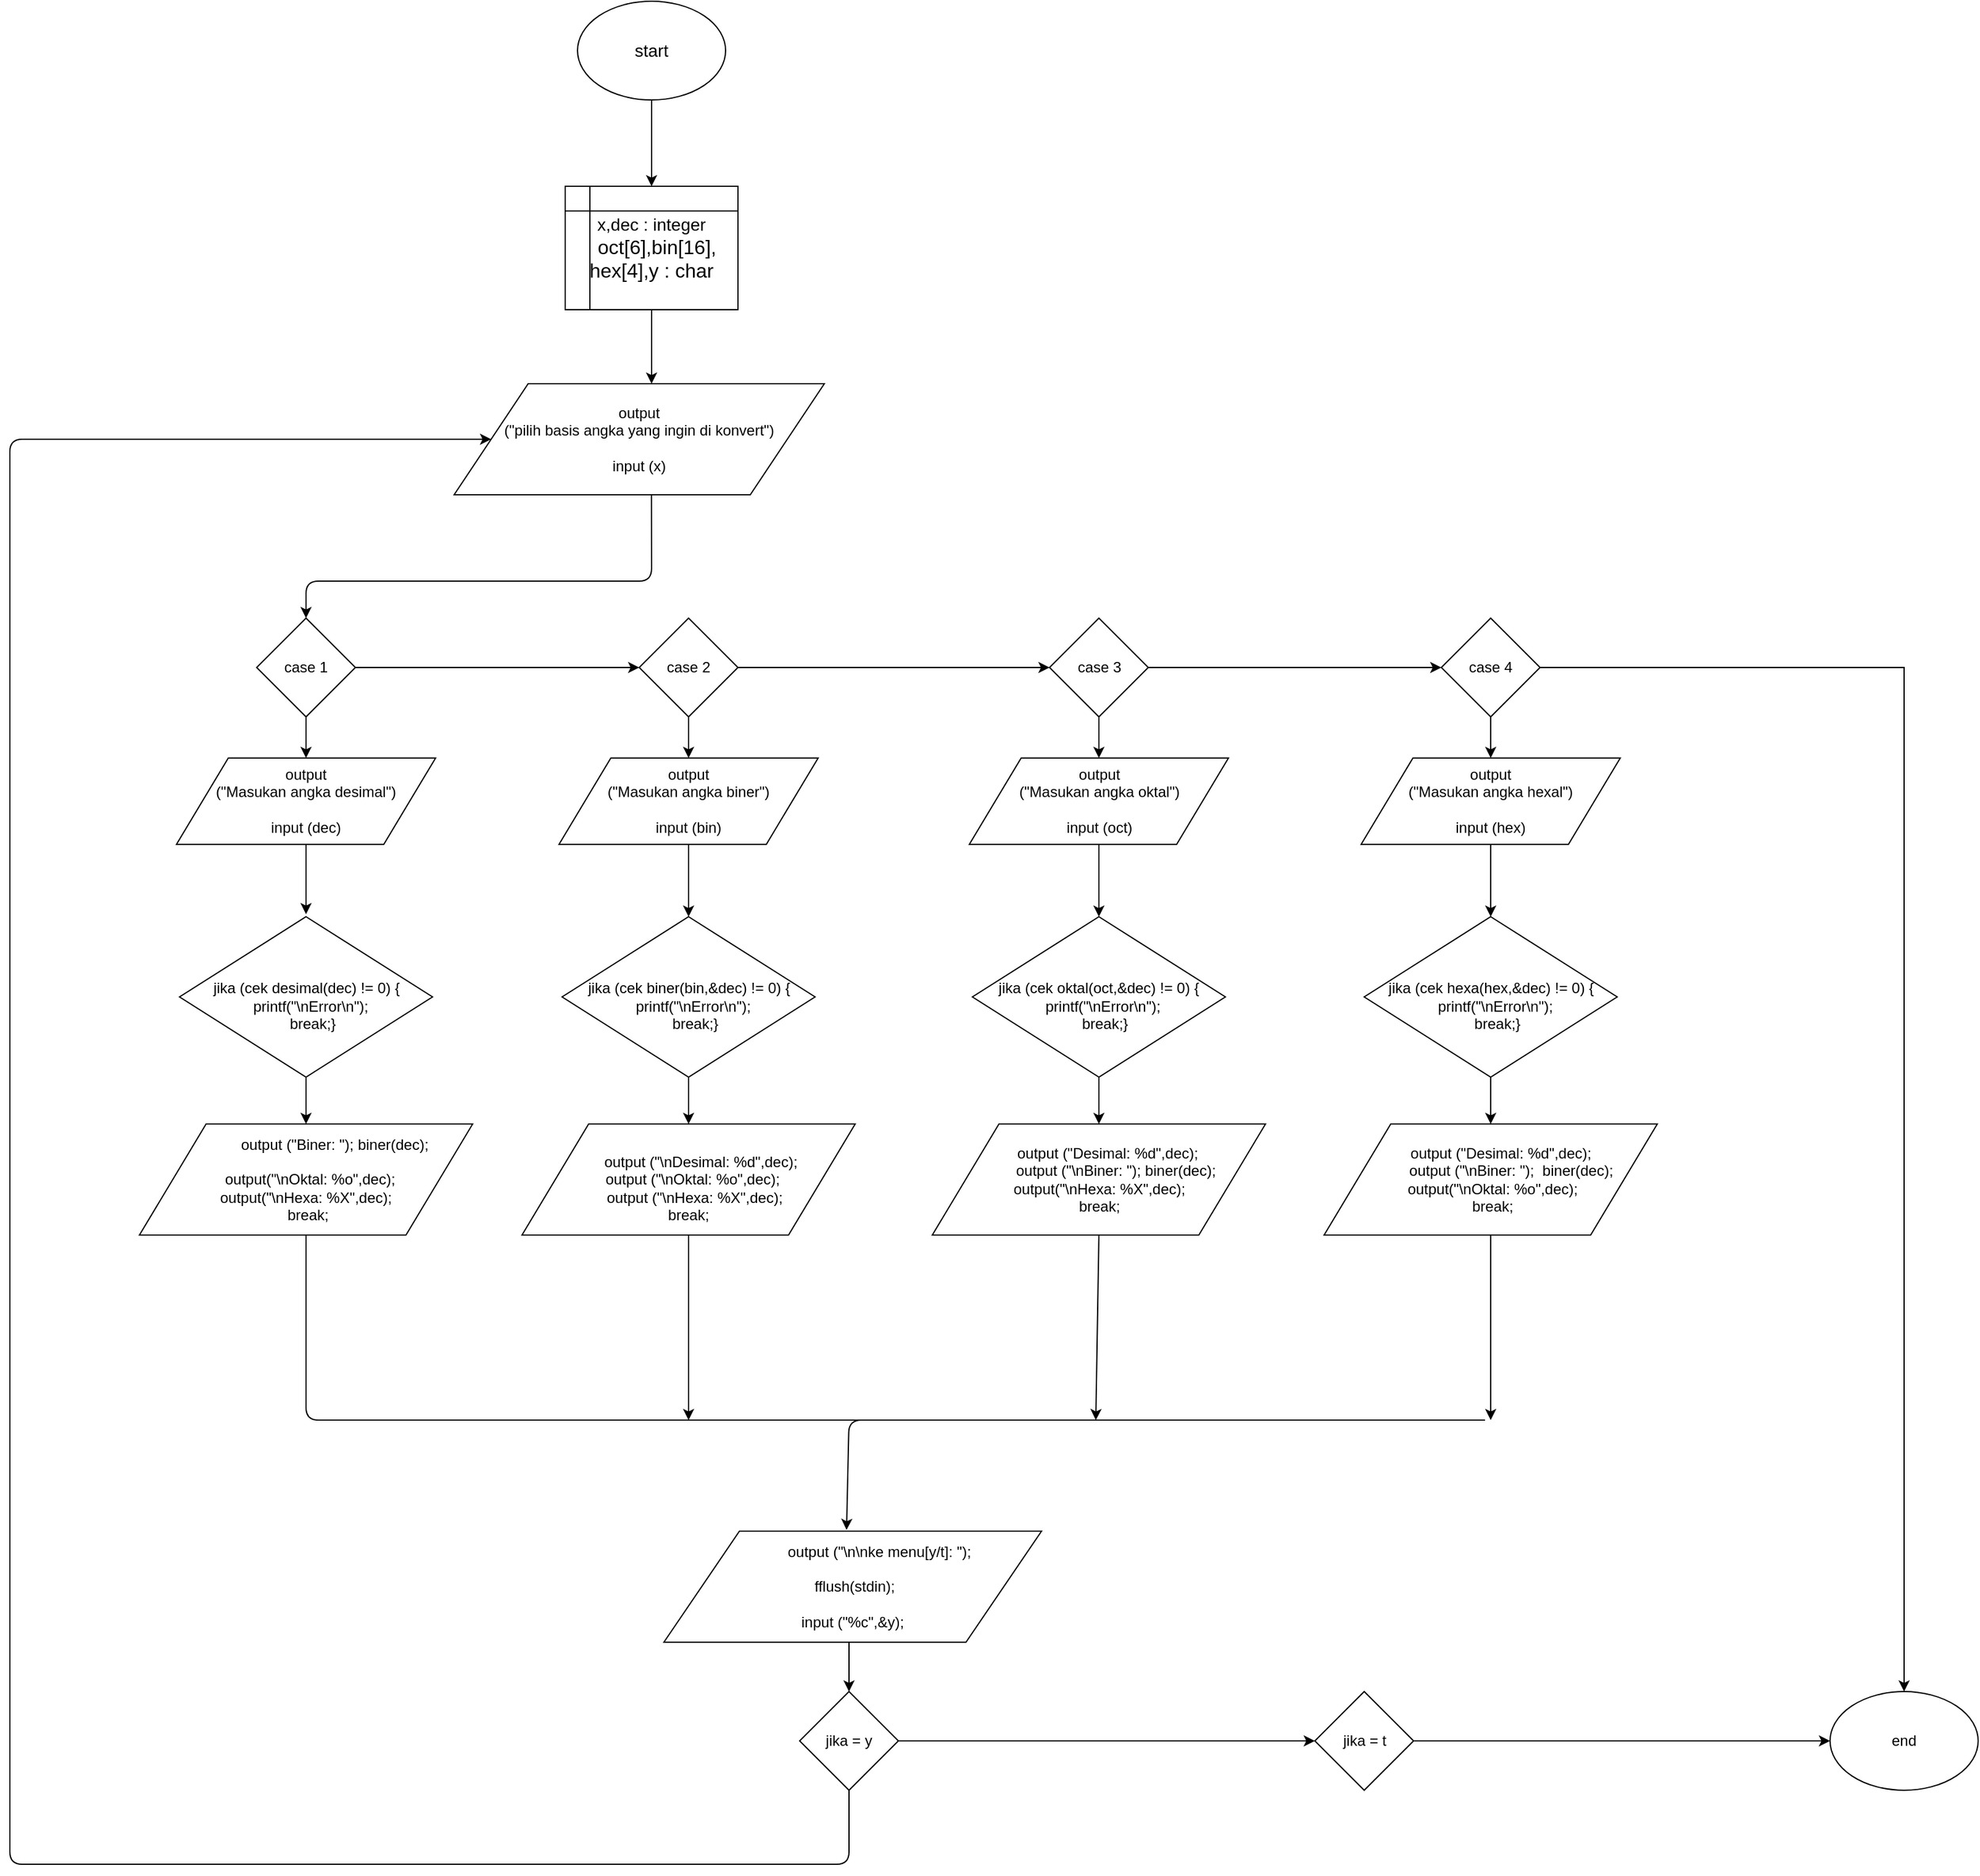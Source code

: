 <mxfile version="10.8.9" type="device"><diagram id="qUw00MQXxMQxmTBngUID" name="Page-1"><mxGraphModel dx="1838" dy="566" grid="1" gridSize="10" guides="1" tooltips="1" connect="1" arrows="1" fold="1" page="1" pageScale="1" pageWidth="850" pageHeight="1100" math="0" shadow="0"><root><mxCell id="0"/><mxCell id="1" parent="0"/><mxCell id="ZIunPGvvlQmCNCzIPluT-1" value="&lt;font style=&quot;font-size: 14px&quot;&gt;start&lt;/font&gt;" style="ellipse;whiteSpace=wrap;html=1;" vertex="1" parent="1"><mxGeometry x="380" y="50" width="120" height="80" as="geometry"/></mxCell><mxCell id="ZIunPGvvlQmCNCzIPluT-2" value="" style="endArrow=classic;html=1;exitX=0.5;exitY=1;exitDx=0;exitDy=0;" edge="1" parent="1" source="ZIunPGvvlQmCNCzIPluT-1"><mxGeometry width="50" height="50" relative="1" as="geometry"><mxPoint x="380" y="200" as="sourcePoint"/><mxPoint x="440" y="200" as="targetPoint"/></mxGeometry></mxCell><mxCell id="ZIunPGvvlQmCNCzIPluT-3" value="&lt;div&gt;&lt;font style=&quot;font-size: 14px&quot;&gt;x,dec : integer&lt;/font&gt;&lt;/div&gt;&lt;div&gt;&lt;font size=&quot;3&quot;&gt;&amp;nbsp; oct[6],bin[16],&lt;/font&gt;&lt;/div&gt;&lt;div&gt;&lt;font size=&quot;3&quot;&gt;hex[4],y : char&lt;/font&gt; &lt;br&gt;&lt;/div&gt;" style="shape=internalStorage;whiteSpace=wrap;html=1;backgroundOutline=1;" vertex="1" parent="1"><mxGeometry x="370" y="200" width="140" height="100" as="geometry"/></mxCell><mxCell id="ZIunPGvvlQmCNCzIPluT-6" value="" style="endArrow=classic;html=1;exitX=0.5;exitY=1;exitDx=0;exitDy=0;" edge="1" parent="1" source="ZIunPGvvlQmCNCzIPluT-3"><mxGeometry width="50" height="50" relative="1" as="geometry"><mxPoint x="480" y="320" as="sourcePoint"/><mxPoint x="440" y="360" as="targetPoint"/></mxGeometry></mxCell><mxCell id="ZIunPGvvlQmCNCzIPluT-7" value="&lt;div align=&quot;center&quot;&gt;output&lt;/div&gt;&lt;div align=&quot;center&quot;&gt; (&quot;pilih basis angka yang ingin di konvert&quot;)&lt;/div&gt;&lt;div align=&quot;center&quot;&gt;&amp;nbsp;&amp;nbsp;&amp;nbsp; &lt;br&gt;&lt;/div&gt;&lt;div align=&quot;center&quot;&gt;input (x)&lt;br&gt;&lt;/div&gt;" style="shape=parallelogram;perimeter=parallelogramPerimeter;whiteSpace=wrap;html=1;" vertex="1" parent="1"><mxGeometry x="280" y="360" width="300" height="90" as="geometry"/></mxCell><mxCell id="ZIunPGvvlQmCNCzIPluT-19" value="" style="edgeStyle=orthogonalEdgeStyle;rounded=0;orthogonalLoop=1;jettySize=auto;html=1;" edge="1" parent="1" source="ZIunPGvvlQmCNCzIPluT-9" target="ZIunPGvvlQmCNCzIPluT-18"><mxGeometry relative="1" as="geometry"/></mxCell><mxCell id="ZIunPGvvlQmCNCzIPluT-9" value="case 1" style="rhombus;whiteSpace=wrap;html=1;" vertex="1" parent="1"><mxGeometry x="120" y="550" width="80" height="80" as="geometry"/></mxCell><mxCell id="ZIunPGvvlQmCNCzIPluT-32" value="" style="edgeStyle=orthogonalEdgeStyle;rounded=0;orthogonalLoop=1;jettySize=auto;html=1;" edge="1" parent="1" source="ZIunPGvvlQmCNCzIPluT-18" target="ZIunPGvvlQmCNCzIPluT-31"><mxGeometry relative="1" as="geometry"/></mxCell><mxCell id="ZIunPGvvlQmCNCzIPluT-18" value="case 2" style="rhombus;whiteSpace=wrap;html=1;" vertex="1" parent="1"><mxGeometry x="430" y="550" width="80" height="80" as="geometry"/></mxCell><mxCell id="ZIunPGvvlQmCNCzIPluT-41" value="" style="edgeStyle=orthogonalEdgeStyle;rounded=0;orthogonalLoop=1;jettySize=auto;html=1;" edge="1" parent="1" source="ZIunPGvvlQmCNCzIPluT-31" target="ZIunPGvvlQmCNCzIPluT-40"><mxGeometry relative="1" as="geometry"/></mxCell><mxCell id="ZIunPGvvlQmCNCzIPluT-31" value="case 3" style="rhombus;whiteSpace=wrap;html=1;" vertex="1" parent="1"><mxGeometry x="762.5" y="550" width="80" height="80" as="geometry"/></mxCell><mxCell id="ZIunPGvvlQmCNCzIPluT-64" value="" style="edgeStyle=orthogonalEdgeStyle;rounded=0;orthogonalLoop=1;jettySize=auto;html=1;" edge="1" parent="1" source="ZIunPGvvlQmCNCzIPluT-40" target="ZIunPGvvlQmCNCzIPluT-60"><mxGeometry relative="1" as="geometry"><mxPoint x="1240" y="590" as="targetPoint"/></mxGeometry></mxCell><mxCell id="ZIunPGvvlQmCNCzIPluT-40" value="case 4" style="rhombus;whiteSpace=wrap;html=1;" vertex="1" parent="1"><mxGeometry x="1080" y="550" width="80" height="80" as="geometry"/></mxCell><mxCell id="ZIunPGvvlQmCNCzIPluT-10" value="" style="endArrow=classic;html=1;exitX=0.533;exitY=1;exitDx=0;exitDy=0;exitPerimeter=0;entryX=0.5;entryY=0;entryDx=0;entryDy=0;" edge="1" parent="1" source="ZIunPGvvlQmCNCzIPluT-7" target="ZIunPGvvlQmCNCzIPluT-9"><mxGeometry width="50" height="50" relative="1" as="geometry"><mxPoint x="480" y="480" as="sourcePoint"/><mxPoint x="160" y="520" as="targetPoint"/><Array as="points"><mxPoint x="440" y="520"/><mxPoint x="160" y="520"/></Array></mxGeometry></mxCell><mxCell id="ZIunPGvvlQmCNCzIPluT-11" value="" style="endArrow=classic;html=1;exitX=0.5;exitY=1;exitDx=0;exitDy=0;" edge="1" parent="1" source="ZIunPGvvlQmCNCzIPluT-9" target="ZIunPGvvlQmCNCzIPluT-12"><mxGeometry width="50" height="50" relative="1" as="geometry"><mxPoint x="120" y="700" as="sourcePoint"/><mxPoint x="160" y="680" as="targetPoint"/></mxGeometry></mxCell><mxCell id="ZIunPGvvlQmCNCzIPluT-21" value="" style="edgeStyle=orthogonalEdgeStyle;rounded=0;orthogonalLoop=1;jettySize=auto;html=1;exitX=0.5;exitY=1;exitDx=0;exitDy=0;" edge="1" parent="1" source="ZIunPGvvlQmCNCzIPluT-18" target="ZIunPGvvlQmCNCzIPluT-20"><mxGeometry relative="1" as="geometry"/></mxCell><mxCell id="ZIunPGvvlQmCNCzIPluT-12" value="&lt;div&gt;output&lt;br&gt;&lt;/div&gt;&lt;div&gt;(&quot;Masukan angka desimal&quot;)&lt;/div&gt;&lt;div align=&quot;center&quot;&gt;&lt;br&gt;&lt;/div&gt;&lt;div align=&quot;center&quot;&gt;input (dec)&lt;br&gt;&lt;/div&gt;" style="shape=parallelogram;perimeter=parallelogramPerimeter;whiteSpace=wrap;html=1;" vertex="1" parent="1"><mxGeometry x="55" y="663.333" width="210" height="70" as="geometry"/></mxCell><mxCell id="ZIunPGvvlQmCNCzIPluT-20" value="&lt;div&gt;output&lt;br&gt;&lt;/div&gt;&lt;div&gt;(&quot;Masukan angka biner&quot;)&lt;/div&gt;&lt;div align=&quot;center&quot;&gt;&lt;br&gt;&lt;/div&gt;&lt;div align=&quot;center&quot;&gt;input (bin)&lt;br&gt;&lt;/div&gt;" style="shape=parallelogram;perimeter=parallelogramPerimeter;whiteSpace=wrap;html=1;" vertex="1" parent="1"><mxGeometry x="365" y="663.333" width="210" height="70" as="geometry"/></mxCell><mxCell id="ZIunPGvvlQmCNCzIPluT-43" value="" style="edgeStyle=orthogonalEdgeStyle;rounded=0;orthogonalLoop=1;jettySize=auto;html=1;exitX=0.5;exitY=1;exitDx=0;exitDy=0;" edge="1" parent="1" source="ZIunPGvvlQmCNCzIPluT-40" target="ZIunPGvvlQmCNCzIPluT-42"><mxGeometry relative="1" as="geometry"/></mxCell><mxCell id="ZIunPGvvlQmCNCzIPluT-33" value="&lt;div&gt;output&lt;br&gt;&lt;/div&gt;&lt;div&gt;(&quot;Masukan angka oktal&quot;)&lt;/div&gt;&lt;div align=&quot;center&quot;&gt;&lt;br&gt;&lt;/div&gt;&lt;div align=&quot;center&quot;&gt;input (oct)&lt;br&gt;&lt;/div&gt;" style="shape=parallelogram;perimeter=parallelogramPerimeter;whiteSpace=wrap;html=1;" vertex="1" parent="1"><mxGeometry x="697.5" y="663.333" width="210" height="70" as="geometry"/></mxCell><mxCell id="ZIunPGvvlQmCNCzIPluT-42" value="&lt;div&gt;output&lt;br&gt;&lt;/div&gt;&lt;div&gt;(&quot;Masukan angka hexal&quot;)&lt;/div&gt;&lt;div align=&quot;center&quot;&gt;&lt;br&gt;&lt;/div&gt;&lt;div align=&quot;center&quot;&gt;input (hex)&lt;br&gt;&lt;/div&gt;" style="shape=parallelogram;perimeter=parallelogramPerimeter;whiteSpace=wrap;html=1;" vertex="1" parent="1"><mxGeometry x="1015" y="663.333" width="210" height="70" as="geometry"/></mxCell><mxCell id="ZIunPGvvlQmCNCzIPluT-13" value="" style="endArrow=classic;html=1;exitX=0.5;exitY=1;exitDx=0;exitDy=0;" edge="1" parent="1" source="ZIunPGvvlQmCNCzIPluT-12"><mxGeometry width="50" height="50" relative="1" as="geometry"><mxPoint x="60" y="800" as="sourcePoint"/><mxPoint x="160" y="790" as="targetPoint"/></mxGeometry></mxCell><mxCell id="ZIunPGvvlQmCNCzIPluT-15" value="&lt;div&gt;&lt;br&gt;&lt;/div&gt;&lt;div&gt;jika (cek desimal(dec) != 0) {&lt;/div&gt;&amp;nbsp; printf(&quot;\nError\n&quot;);&lt;br&gt;&amp;nbsp;&amp;nbsp; break;}" style="rhombus;whiteSpace=wrap;html=1;" vertex="1" parent="1"><mxGeometry x="57.5" y="792" width="205" height="130" as="geometry"/></mxCell><mxCell id="ZIunPGvvlQmCNCzIPluT-37" value="" style="edgeStyle=orthogonalEdgeStyle;rounded=0;orthogonalLoop=1;jettySize=auto;html=1;exitX=0.5;exitY=1;exitDx=0;exitDy=0;" edge="1" parent="1" source="ZIunPGvvlQmCNCzIPluT-33" target="ZIunPGvvlQmCNCzIPluT-36"><mxGeometry relative="1" as="geometry"/></mxCell><mxCell id="ZIunPGvvlQmCNCzIPluT-22" value="&lt;div&gt;&lt;br&gt;&lt;/div&gt;&lt;div&gt;jika (cek biner(bin,&amp;amp;dec) != 0) {&lt;/div&gt;&amp;nbsp; printf(&quot;\nError\n&quot;);&lt;br&gt;&amp;nbsp;&amp;nbsp; break;}" style="rhombus;whiteSpace=wrap;html=1;" vertex="1" parent="1"><mxGeometry x="367.5" y="792" width="205" height="130" as="geometry"/></mxCell><mxCell id="ZIunPGvvlQmCNCzIPluT-45" value="" style="edgeStyle=orthogonalEdgeStyle;rounded=0;orthogonalLoop=1;jettySize=auto;html=1;exitX=0.5;exitY=1;exitDx=0;exitDy=0;" edge="1" parent="1" source="ZIunPGvvlQmCNCzIPluT-42" target="ZIunPGvvlQmCNCzIPluT-44"><mxGeometry relative="1" as="geometry"/></mxCell><mxCell id="ZIunPGvvlQmCNCzIPluT-36" value="&lt;div&gt;&lt;br&gt;&lt;/div&gt;&lt;div&gt;jika (cek oktal(oct,&amp;amp;dec) != 0) {&lt;/div&gt;&amp;nbsp; printf(&quot;\nError\n&quot;);&lt;br&gt;&amp;nbsp;&amp;nbsp; break;}" style="rhombus;whiteSpace=wrap;html=1;" vertex="1" parent="1"><mxGeometry x="700" y="792" width="205" height="130" as="geometry"/></mxCell><mxCell id="ZIunPGvvlQmCNCzIPluT-44" value="&lt;div&gt;&lt;br&gt;&lt;/div&gt;&lt;div&gt;jika (cek hexa(hex,&amp;amp;dec) != 0) {&lt;/div&gt;&amp;nbsp; printf(&quot;\nError\n&quot;);&lt;br&gt;&amp;nbsp;&amp;nbsp; break;}" style="rhombus;whiteSpace=wrap;html=1;" vertex="1" parent="1"><mxGeometry x="1017.5" y="792" width="205" height="130" as="geometry"/></mxCell><mxCell id="ZIunPGvvlQmCNCzIPluT-16" value="" style="endArrow=classic;html=1;exitX=0.5;exitY=1;exitDx=0;exitDy=0;" edge="1" parent="1" source="ZIunPGvvlQmCNCzIPluT-15" target="ZIunPGvvlQmCNCzIPluT-17"><mxGeometry width="50" height="50" relative="1" as="geometry"><mxPoint x="60" y="990" as="sourcePoint"/><mxPoint x="160" y="970" as="targetPoint"/></mxGeometry></mxCell><mxCell id="ZIunPGvvlQmCNCzIPluT-17" value="&lt;div align=&quot;center&quot;&gt;&amp;nbsp;&amp;nbsp;&amp;nbsp;&amp;nbsp;&amp;nbsp;&amp;nbsp;&amp;nbsp;&amp;nbsp;&amp;nbsp;&amp;nbsp;&amp;nbsp;&amp;nbsp;&amp;nbsp; output (&quot;Biner: &quot;); biner(dec);&lt;/div&gt;&lt;div align=&quot;center&quot;&gt;&lt;br&gt;&lt;/div&gt;&lt;div align=&quot;center&quot;&gt;&amp;nbsp; output(&quot;\nOktal: %o&quot;,dec);&lt;br&gt;output(&quot;\nHexa: %X&quot;,dec);&lt;br&gt;&amp;nbsp;break;&lt;br&gt;&lt;/div&gt;" style="shape=parallelogram;perimeter=parallelogramPerimeter;whiteSpace=wrap;html=1;" vertex="1" parent="1"><mxGeometry x="25" y="960" width="270" height="90" as="geometry"/></mxCell><mxCell id="ZIunPGvvlQmCNCzIPluT-39" value="" style="edgeStyle=orthogonalEdgeStyle;rounded=0;orthogonalLoop=1;jettySize=auto;html=1;exitX=0.5;exitY=1;exitDx=0;exitDy=0;" edge="1" parent="1" source="ZIunPGvvlQmCNCzIPluT-36" target="ZIunPGvvlQmCNCzIPluT-38"><mxGeometry relative="1" as="geometry"/></mxCell><mxCell id="ZIunPGvvlQmCNCzIPluT-26" value="&lt;div align=&quot;center&quot;&gt;&amp;nbsp; &lt;br&gt;&lt;/div&gt;&lt;div align=&quot;center&quot;&gt;&amp;nbsp;&amp;nbsp;&amp;nbsp;&amp;nbsp;&amp;nbsp; output (&quot;\nDesimal: %d&quot;,dec);&lt;/div&gt;&lt;div align=&quot;center&quot;&gt;&amp;nbsp; output (&quot;\nOktal: %o&quot;,dec);&lt;/div&gt;&lt;div align=&quot;center&quot;&gt;&amp;nbsp;&amp;nbsp; output (&quot;\nHexa: %X&quot;,dec);&lt;br&gt;break;&lt;br&gt;&lt;/div&gt;" style="shape=parallelogram;perimeter=parallelogramPerimeter;whiteSpace=wrap;html=1;" vertex="1" parent="1"><mxGeometry x="335" y="960" width="270" height="90" as="geometry"/></mxCell><mxCell id="ZIunPGvvlQmCNCzIPluT-47" value="" style="edgeStyle=orthogonalEdgeStyle;rounded=0;orthogonalLoop=1;jettySize=auto;html=1;exitX=0.5;exitY=1;exitDx=0;exitDy=0;" edge="1" parent="1" source="ZIunPGvvlQmCNCzIPluT-44" target="ZIunPGvvlQmCNCzIPluT-46"><mxGeometry relative="1" as="geometry"/></mxCell><mxCell id="ZIunPGvvlQmCNCzIPluT-38" value="&amp;nbsp;&amp;nbsp;&amp;nbsp; output (&quot;Desimal: %d&quot;,dec);&lt;br&gt;&lt;div&gt;&amp;nbsp;&amp;nbsp;&amp;nbsp;&amp;nbsp;&amp;nbsp;&amp;nbsp;&amp;nbsp; output (&quot;\nBiner: &quot;); biner(dec);&lt;/div&gt;&lt;div&gt;output(&quot;\nHexa: %X&quot;,dec);&lt;/div&gt;break;" style="shape=parallelogram;perimeter=parallelogramPerimeter;whiteSpace=wrap;html=1;" vertex="1" parent="1"><mxGeometry x="667.5" y="960" width="270" height="90" as="geometry"/></mxCell><mxCell id="ZIunPGvvlQmCNCzIPluT-46" value="&amp;nbsp;&amp;nbsp;&amp;nbsp;&amp;nbsp; output (&quot;Desimal: %d&quot;,dec);&lt;br&gt;&lt;div&gt;&amp;nbsp;&amp;nbsp;&amp;nbsp;&amp;nbsp;&amp;nbsp;&amp;nbsp;&amp;nbsp;&amp;nbsp;&amp;nbsp; output (&quot;\nBiner: &quot;);&amp;nbsp; biner(dec);&lt;/div&gt;&lt;div&gt;&amp;nbsp;output(&quot;\nOktal: %o&quot;,dec);&lt;/div&gt;&amp;nbsp;break;" style="shape=parallelogram;perimeter=parallelogramPerimeter;whiteSpace=wrap;html=1;" vertex="1" parent="1"><mxGeometry x="985" y="960" width="270" height="90" as="geometry"/></mxCell><mxCell id="ZIunPGvvlQmCNCzIPluT-25" value="" style="endArrow=classic;html=1;exitX=0.5;exitY=1;exitDx=0;exitDy=0;entryX=0.5;entryY=0;entryDx=0;entryDy=0;" edge="1" parent="1" source="ZIunPGvvlQmCNCzIPluT-20" target="ZIunPGvvlQmCNCzIPluT-22"><mxGeometry width="50" height="50" relative="1" as="geometry"><mxPoint x="525" y="817" as="sourcePoint"/><mxPoint x="575" y="767" as="targetPoint"/></mxGeometry></mxCell><mxCell id="ZIunPGvvlQmCNCzIPluT-28" value="" style="endArrow=classic;html=1;exitX=0.5;exitY=1;exitDx=0;exitDy=0;entryX=0.5;entryY=0;entryDx=0;entryDy=0;" edge="1" parent="1" source="ZIunPGvvlQmCNCzIPluT-22" target="ZIunPGvvlQmCNCzIPluT-26"><mxGeometry width="50" height="50" relative="1" as="geometry"><mxPoint x="610" y="910" as="sourcePoint"/><mxPoint x="470" y="960" as="targetPoint"/></mxGeometry></mxCell><mxCell id="ZIunPGvvlQmCNCzIPluT-35" value="" style="endArrow=classic;html=1;exitX=0.5;exitY=1;exitDx=0;exitDy=0;entryX=0.5;entryY=0;entryDx=0;entryDy=0;" edge="1" parent="1" source="ZIunPGvvlQmCNCzIPluT-31" target="ZIunPGvvlQmCNCzIPluT-33"><mxGeometry width="50" height="50" relative="1" as="geometry"><mxPoint x="790" y="640" as="sourcePoint"/><mxPoint x="840" y="590" as="targetPoint"/></mxGeometry></mxCell><mxCell id="ZIunPGvvlQmCNCzIPluT-48" value="&lt;div&gt;&amp;nbsp;&amp;nbsp; &amp;nbsp; &amp;nbsp; &amp;nbsp; &amp;nbsp; &amp;nbsp; output (&quot;\n\nke menu[y/t]: &quot;);&lt;/div&gt;&lt;br&gt;&lt;div&gt;&amp;nbsp;fflush(stdin);&lt;/div&gt;&lt;div&gt;&lt;br&gt;&lt;/div&gt;&lt;div&gt;input (&quot;%c&quot;,&amp;amp;y);&lt;/div&gt;" style="shape=parallelogram;perimeter=parallelogramPerimeter;whiteSpace=wrap;html=1;" vertex="1" parent="1"><mxGeometry x="450" y="1290" width="306" height="90" as="geometry"/></mxCell><mxCell id="ZIunPGvvlQmCNCzIPluT-49" value="" style="endArrow=classic;html=1;exitX=0.5;exitY=1;exitDx=0;exitDy=0;" edge="1" parent="1" source="ZIunPGvvlQmCNCzIPluT-17"><mxGeometry width="50" height="50" relative="1" as="geometry"><mxPoint x="146" y="1060" as="sourcePoint"/><mxPoint x="598" y="1289" as="targetPoint"/><Array as="points"><mxPoint x="160" y="1200"/><mxPoint x="1120" y="1200"/><mxPoint x="1100" y="1200"/><mxPoint x="600" y="1200"/></Array></mxGeometry></mxCell><mxCell id="ZIunPGvvlQmCNCzIPluT-50" value="" style="endArrow=classic;html=1;exitX=0.5;exitY=1;exitDx=0;exitDy=0;" edge="1" parent="1" source="ZIunPGvvlQmCNCzIPluT-26"><mxGeometry width="50" height="50" relative="1" as="geometry"><mxPoint x="445" y="1140" as="sourcePoint"/><mxPoint x="470" y="1200" as="targetPoint"/></mxGeometry></mxCell><mxCell id="ZIunPGvvlQmCNCzIPluT-51" value="" style="endArrow=classic;html=1;exitX=0.5;exitY=1;exitDx=0;exitDy=0;" edge="1" parent="1" source="ZIunPGvvlQmCNCzIPluT-38"><mxGeometry width="50" height="50" relative="1" as="geometry"><mxPoint x="30" y="1480" as="sourcePoint"/><mxPoint x="800" y="1200" as="targetPoint"/></mxGeometry></mxCell><mxCell id="ZIunPGvvlQmCNCzIPluT-52" value="" style="endArrow=classic;html=1;exitX=0.5;exitY=1;exitDx=0;exitDy=0;" edge="1" parent="1" source="ZIunPGvvlQmCNCzIPluT-46"><mxGeometry width="50" height="50" relative="1" as="geometry"><mxPoint x="30" y="1480" as="sourcePoint"/><mxPoint x="1120" y="1200" as="targetPoint"/></mxGeometry></mxCell><mxCell id="ZIunPGvvlQmCNCzIPluT-54" value="" style="endArrow=classic;html=1;" edge="1" parent="1" target="ZIunPGvvlQmCNCzIPluT-55"><mxGeometry width="50" height="50" relative="1" as="geometry"><mxPoint x="600" y="1380" as="sourcePoint"/><mxPoint x="600" y="1460" as="targetPoint"/></mxGeometry></mxCell><mxCell id="ZIunPGvvlQmCNCzIPluT-57" value="" style="edgeStyle=orthogonalEdgeStyle;rounded=0;orthogonalLoop=1;jettySize=auto;html=1;" edge="1" parent="1" source="ZIunPGvvlQmCNCzIPluT-55" target="ZIunPGvvlQmCNCzIPluT-56"><mxGeometry relative="1" as="geometry"/></mxCell><mxCell id="ZIunPGvvlQmCNCzIPluT-55" value="jika = y" style="rhombus;whiteSpace=wrap;html=1;" vertex="1" parent="1"><mxGeometry x="560" y="1420" width="80" height="80" as="geometry"/></mxCell><mxCell id="ZIunPGvvlQmCNCzIPluT-62" value="" style="edgeStyle=orthogonalEdgeStyle;rounded=0;orthogonalLoop=1;jettySize=auto;html=1;entryX=0;entryY=0.5;entryDx=0;entryDy=0;" edge="1" parent="1" source="ZIunPGvvlQmCNCzIPluT-56" target="ZIunPGvvlQmCNCzIPluT-60"><mxGeometry relative="1" as="geometry"><mxPoint x="1137.5" y="1460" as="targetPoint"/></mxGeometry></mxCell><mxCell id="ZIunPGvvlQmCNCzIPluT-56" value="jika = t" style="rhombus;whiteSpace=wrap;html=1;" vertex="1" parent="1"><mxGeometry x="977.5" y="1420" width="80" height="80" as="geometry"/></mxCell><mxCell id="ZIunPGvvlQmCNCzIPluT-59" value="" style="endArrow=classic;html=1;exitX=0.5;exitY=1;exitDx=0;exitDy=0;entryX=0;entryY=0.5;entryDx=0;entryDy=0;" edge="1" parent="1" source="ZIunPGvvlQmCNCzIPluT-55" target="ZIunPGvvlQmCNCzIPluT-7"><mxGeometry width="50" height="50" relative="1" as="geometry"><mxPoint x="30" y="1570" as="sourcePoint"/><mxPoint x="40" y="390" as="targetPoint"/><Array as="points"><mxPoint x="600" y="1560"/><mxPoint x="-80" y="1560"/><mxPoint x="-80" y="405"/></Array></mxGeometry></mxCell><mxCell id="ZIunPGvvlQmCNCzIPluT-60" value="end" style="ellipse;whiteSpace=wrap;html=1;" vertex="1" parent="1"><mxGeometry x="1395" y="1420" width="120" height="80" as="geometry"/></mxCell></root></mxGraphModel></diagram></mxfile>